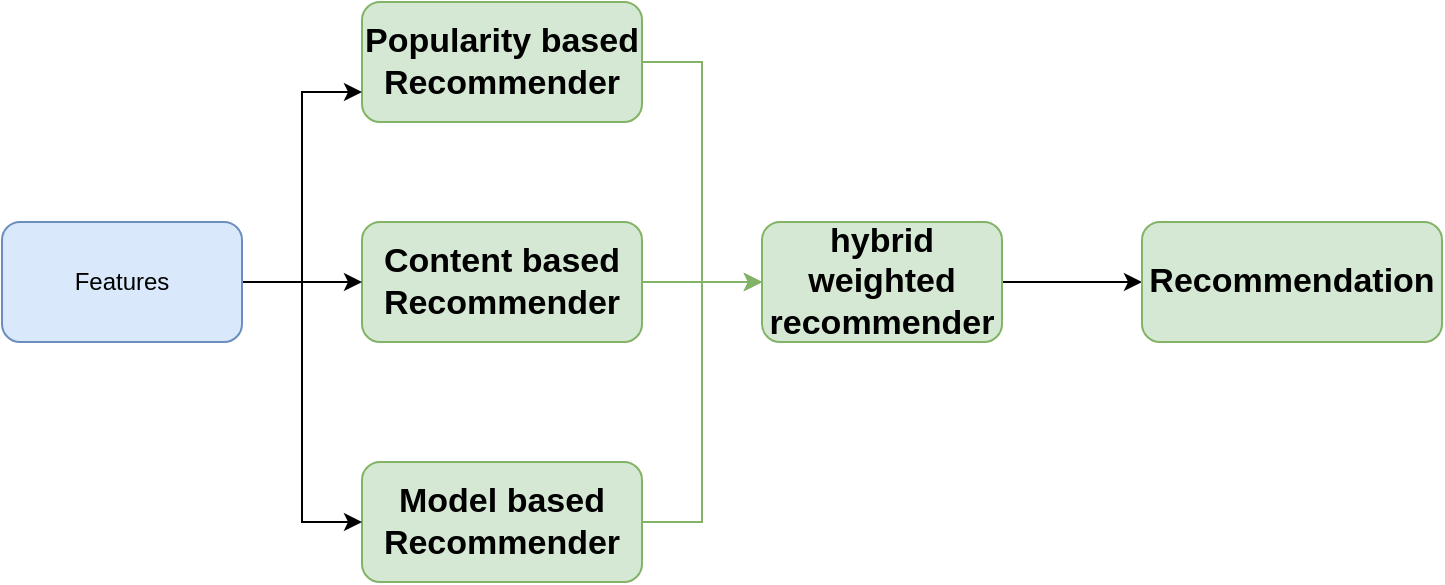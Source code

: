 <mxfile version="21.0.8" type="device"><diagram name="Page-1" id="MNlYSLJ4N2P5Ay4No_vK"><mxGraphModel dx="1434" dy="756" grid="1" gridSize="10" guides="1" tooltips="1" connect="1" arrows="1" fold="1" page="1" pageScale="1" pageWidth="850" pageHeight="1100" math="0" shadow="0"><root><mxCell id="0"/><mxCell id="1" parent="0"/><mxCell id="D5YCV2h2GSFLjFfEoYFJ-5" style="edgeStyle=orthogonalEdgeStyle;rounded=0;orthogonalLoop=1;jettySize=auto;html=1;entryX=0;entryY=0.5;entryDx=0;entryDy=0;fontSize=17;fontStyle=1;fillColor=#d5e8d4;strokeColor=#82b366;" edge="1" parent="1" source="D5YCV2h2GSFLjFfEoYFJ-1" target="D5YCV2h2GSFLjFfEoYFJ-4"><mxGeometry relative="1" as="geometry"/></mxCell><mxCell id="D5YCV2h2GSFLjFfEoYFJ-1" value="Popularity based&lt;br style=&quot;font-size: 17px;&quot;&gt;Recommender" style="rounded=1;whiteSpace=wrap;html=1;fontSize=17;fontStyle=1;fillColor=#d5e8d4;strokeColor=#82b366;" vertex="1" parent="1"><mxGeometry x="220" y="100" width="140" height="60" as="geometry"/></mxCell><mxCell id="D5YCV2h2GSFLjFfEoYFJ-6" style="edgeStyle=orthogonalEdgeStyle;rounded=0;orthogonalLoop=1;jettySize=auto;html=1;exitX=1;exitY=0.5;exitDx=0;exitDy=0;fontSize=17;fontStyle=1;fillColor=#d5e8d4;strokeColor=#82b366;" edge="1" parent="1" source="D5YCV2h2GSFLjFfEoYFJ-2"><mxGeometry relative="1" as="geometry"><mxPoint x="420" y="240" as="targetPoint"/></mxGeometry></mxCell><mxCell id="D5YCV2h2GSFLjFfEoYFJ-2" value="Content based&lt;br style=&quot;font-size: 17px;&quot;&gt;Recommender" style="rounded=1;whiteSpace=wrap;html=1;fontSize=17;fontStyle=1;fillColor=#d5e8d4;strokeColor=#82b366;" vertex="1" parent="1"><mxGeometry x="220" y="210" width="140" height="60" as="geometry"/></mxCell><mxCell id="D5YCV2h2GSFLjFfEoYFJ-7" style="edgeStyle=orthogonalEdgeStyle;rounded=0;orthogonalLoop=1;jettySize=auto;html=1;fontSize=17;fontStyle=1;fillColor=#d5e8d4;strokeColor=#82b366;" edge="1" parent="1" source="D5YCV2h2GSFLjFfEoYFJ-3"><mxGeometry relative="1" as="geometry"><mxPoint x="420" y="240" as="targetPoint"/><Array as="points"><mxPoint x="390" y="360"/><mxPoint x="390" y="240"/></Array></mxGeometry></mxCell><mxCell id="D5YCV2h2GSFLjFfEoYFJ-3" value="Model based&lt;br style=&quot;font-size: 17px;&quot;&gt;Recommender" style="rounded=1;whiteSpace=wrap;html=1;fontSize=17;fontStyle=1;fillColor=#d5e8d4;strokeColor=#82b366;" vertex="1" parent="1"><mxGeometry x="220" y="330" width="140" height="60" as="geometry"/></mxCell><mxCell id="D5YCV2h2GSFLjFfEoYFJ-9" style="edgeStyle=orthogonalEdgeStyle;rounded=0;orthogonalLoop=1;jettySize=auto;html=1;" edge="1" parent="1" source="D5YCV2h2GSFLjFfEoYFJ-4" target="D5YCV2h2GSFLjFfEoYFJ-8"><mxGeometry relative="1" as="geometry"/></mxCell><mxCell id="D5YCV2h2GSFLjFfEoYFJ-4" value="hybrid weighted&lt;br style=&quot;font-size: 17px;&quot;&gt;recommender" style="rounded=1;whiteSpace=wrap;html=1;fontSize=17;fontStyle=1;fillColor=#d5e8d4;strokeColor=#82b366;" vertex="1" parent="1"><mxGeometry x="420" y="210" width="120" height="60" as="geometry"/></mxCell><mxCell id="D5YCV2h2GSFLjFfEoYFJ-8" value="Recommendation" style="rounded=1;whiteSpace=wrap;html=1;fontSize=17;fontStyle=1;fillColor=#d5e8d4;strokeColor=#82b366;" vertex="1" parent="1"><mxGeometry x="610" y="210" width="150" height="60" as="geometry"/></mxCell><mxCell id="D5YCV2h2GSFLjFfEoYFJ-11" style="edgeStyle=orthogonalEdgeStyle;rounded=0;orthogonalLoop=1;jettySize=auto;html=1;entryX=0;entryY=0.75;entryDx=0;entryDy=0;" edge="1" parent="1" source="D5YCV2h2GSFLjFfEoYFJ-10" target="D5YCV2h2GSFLjFfEoYFJ-1"><mxGeometry relative="1" as="geometry"/></mxCell><mxCell id="D5YCV2h2GSFLjFfEoYFJ-12" style="edgeStyle=orthogonalEdgeStyle;rounded=0;orthogonalLoop=1;jettySize=auto;html=1;entryX=0;entryY=0.5;entryDx=0;entryDy=0;" edge="1" parent="1" source="D5YCV2h2GSFLjFfEoYFJ-10" target="D5YCV2h2GSFLjFfEoYFJ-2"><mxGeometry relative="1" as="geometry"/></mxCell><mxCell id="D5YCV2h2GSFLjFfEoYFJ-13" style="edgeStyle=orthogonalEdgeStyle;rounded=0;orthogonalLoop=1;jettySize=auto;html=1;entryX=0;entryY=0.5;entryDx=0;entryDy=0;" edge="1" parent="1" source="D5YCV2h2GSFLjFfEoYFJ-10" target="D5YCV2h2GSFLjFfEoYFJ-3"><mxGeometry relative="1" as="geometry"/></mxCell><mxCell id="D5YCV2h2GSFLjFfEoYFJ-10" value="Features" style="rounded=1;whiteSpace=wrap;html=1;fillColor=#dae8fc;strokeColor=#6c8ebf;" vertex="1" parent="1"><mxGeometry x="40" y="210" width="120" height="60" as="geometry"/></mxCell></root></mxGraphModel></diagram></mxfile>